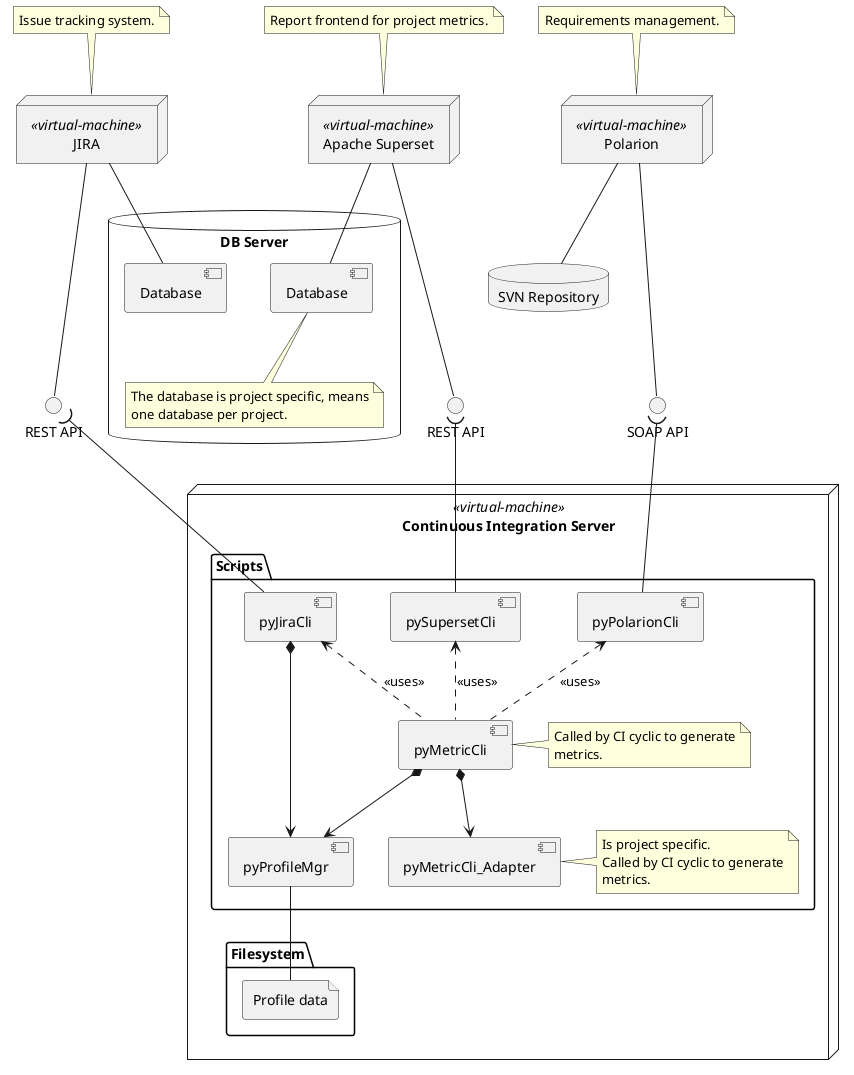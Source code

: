 @startuml DeploymentDiagram

node "Apache Superset"<<virtual-machine>> as superset

database "DB Server" {
    component "Database" as supersetDb

    note bottom of supersetDb
        The database is project specific, means
        one database per project.
    end note

    component "Database" as jiraDb
}

node "Polarion"<<virtual-machine>> as polarion
database "SVN Repository" as svnRepo

node "JIRA"<<virtual-machine>> as jira

interface "REST API" as supersetRestApi
interface "REST API" as jiraRestApi
interface "SOAP API" as polarionSoapApi

superset --- supersetRestApi
jira --- jiraRestApi
jira -- jiraDb
polarion --- polarionSoapApi
polarion -- svnRepo

superset -- supersetDb

node "Continuous Integration Server"<<virtual-machine>> {

    package "Scripts" {
        component "pyJiraCli"
        component "pyPolarionCli"
        component "pySupersetCli"
        component "pyMetricCli"
        component "pyMetricCli_Adapter" as adapter
        component "pyProfileMgr"

        pyJiraCli <.. pyMetricCli: <<uses>>
        pyJiraCli *--> pyProfileMgr
        pyPolarionCli <.. pyMetricCli: <<uses>>
        pySupersetCli <.. pyMetricCli: <<uses>>
        pyMetricCli *--> adapter
        pyMetricCli *--> pyProfileMgr

        note right of pyMetricCli
            Called by CI cyclic to generate
            metrics.
        end note

        note right of adapter
            Is project specific.
            Called by CI cyclic to generate
            metrics.
        end note
    }

    folder Filesystem {
        file "Profile data" as profile_data_files
    }

    pyProfileMgr -- profile_data_files
}

jiraRestApi )-- pyJiraCli
polarionSoapApi )-- pyPolarionCli

supersetRestApi )-- pySupersetCli

note top of superset
    Report frontend for project metrics.
end note

note top of jira
    Issue tracking system.
end note

note top of polarion
    Requirements management.
end note


@enduml
